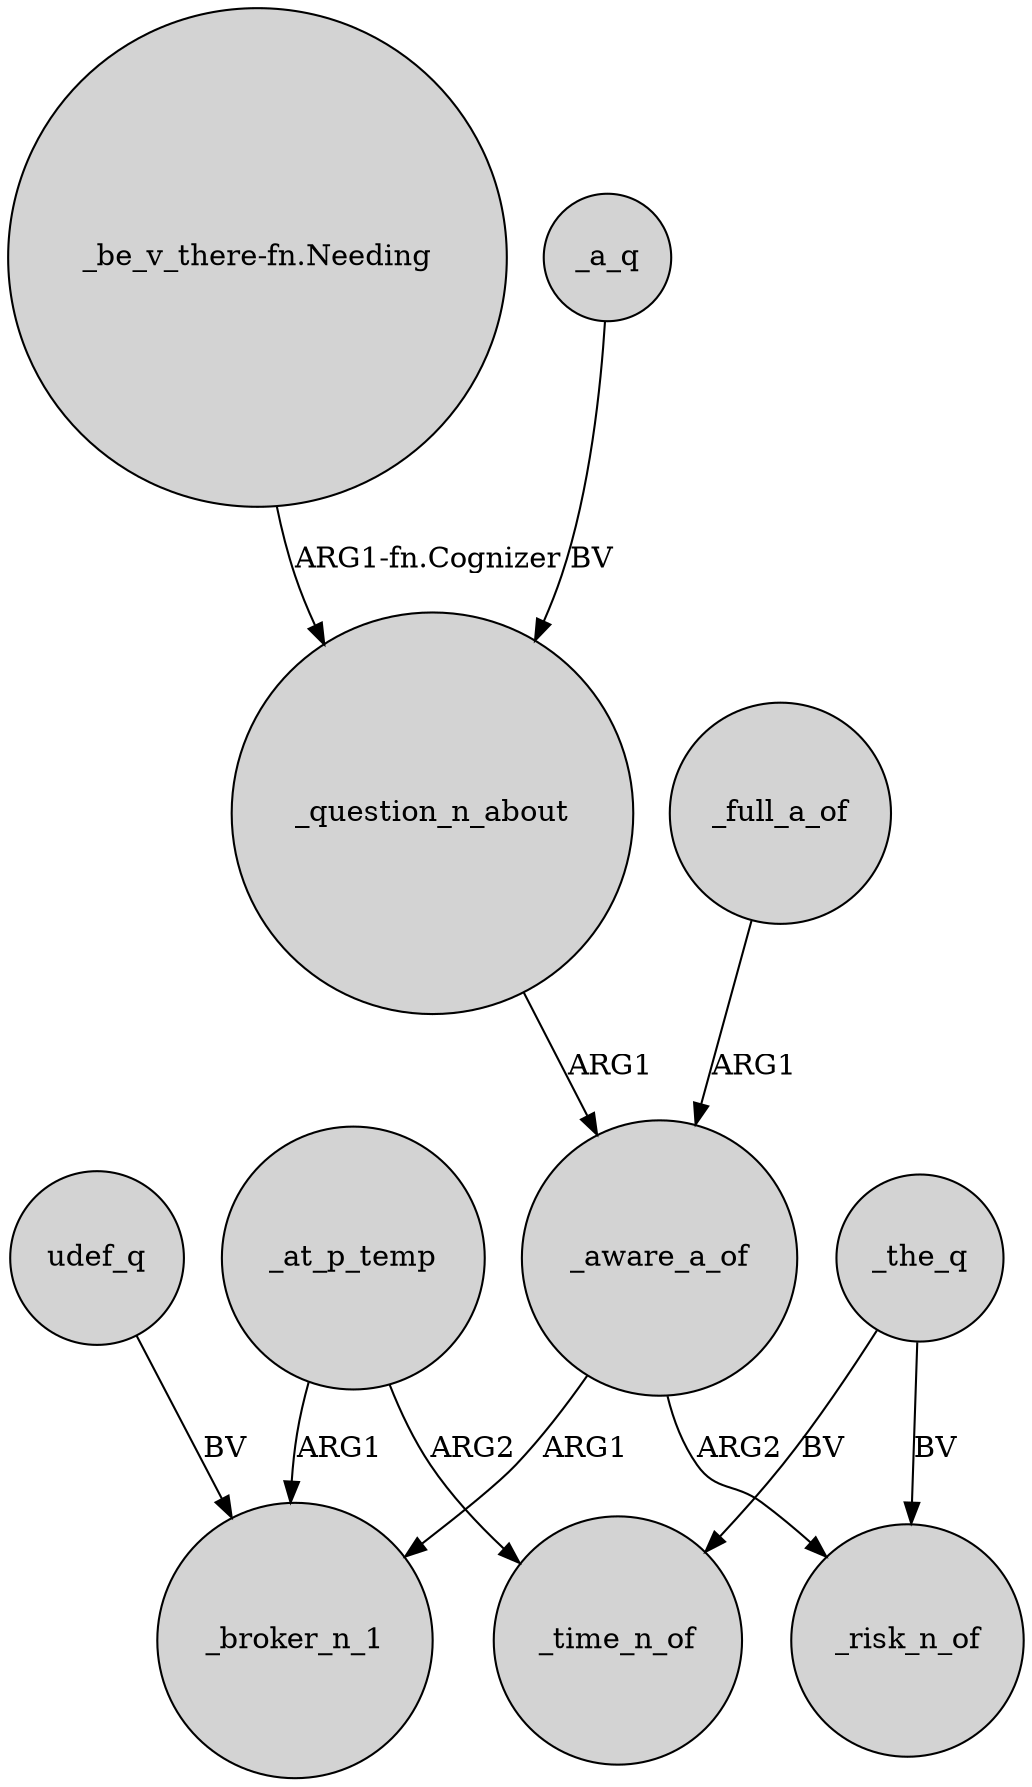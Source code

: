 digraph {
	node [shape=circle style=filled]
	_at_p_temp -> _broker_n_1 [label=ARG1]
	_at_p_temp -> _time_n_of [label=ARG2]
	_the_q -> _time_n_of [label=BV]
	"_be_v_there-fn.Needing" -> _question_n_about [label="ARG1-fn.Cognizer"]
	udef_q -> _broker_n_1 [label=BV]
	_aware_a_of -> _risk_n_of [label=ARG2]
	_the_q -> _risk_n_of [label=BV]
	_aware_a_of -> _broker_n_1 [label=ARG1]
	_a_q -> _question_n_about [label=BV]
	_question_n_about -> _aware_a_of [label=ARG1]
	_full_a_of -> _aware_a_of [label=ARG1]
}
